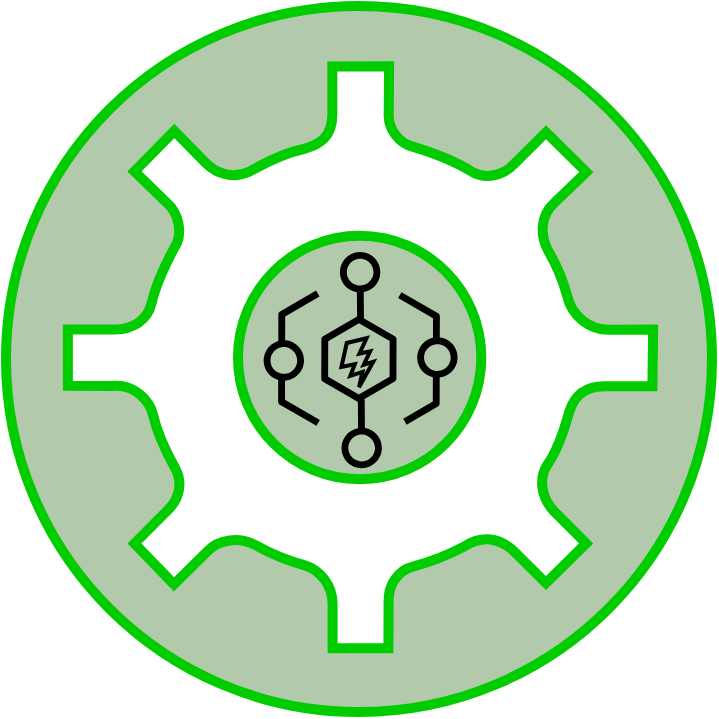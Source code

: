 <mxfile version="14.1.8" type="device" pages="2"><diagram id="6rkOaw4A48Qw9w1Z3nxW" name="Icon"><mxGraphModel dx="1463" dy="859" grid="1" gridSize="10" guides="1" tooltips="1" connect="1" arrows="1" fold="1" page="1" pageScale="1" pageWidth="827" pageHeight="1169" math="0" shadow="0"><root><mxCell id="0"/><mxCell id="1" parent="0"/><mxCell id="EHSVIL4ZSp7OKEPOrRCr-19" value="" style="pointerEvents=1;shadow=0;dashed=0;html=1;aspect=fixed;labelPosition=center;verticalLabelPosition=bottom;verticalAlign=top;align=center;outlineConnect=0;shape=mxgraph.vvd.vrealize_automation;fontSize=7;fillColor=#B2C9AB;fontColor=#46495D;sketch=0;strokeWidth=5;strokeColor=#00CC00;" parent="1" vertex="1"><mxGeometry x="80" y="40" width="353" height="353" as="geometry"/></mxCell><mxCell id="EHSVIL4ZSp7OKEPOrRCr-29" value="" style="outlineConnect=0;gradientDirection=north;verticalLabelPosition=bottom;verticalAlign=top;align=center;html=1;fontSize=12;fontStyle=0;aspect=fixed;shape=mxgraph.aws4.resourceIcon;resIcon=mxgraph.aws4.eventbridge;strokeWidth=2;perimeterSpacing=6;fillColor=none;rotation=30;sketch=0;shadow=0;strokeColor=none;" parent="1" vertex="1"><mxGeometry x="196.5" y="156.5" width="120" height="120" as="geometry"/></mxCell><mxCell id="4DYg7oAZ-KKiqGw3GMHS-10" value="" style="verticalLabelPosition=bottom;verticalAlign=top;html=1;shape=mxgraph.basic.flash;strokeWidth=2;rotation=-45;aspect=fixed;fillColor=none;" vertex="1" parent="1"><mxGeometry x="246.5" y="206.5" width="20" height="20" as="geometry"/></mxCell></root></mxGraphModel></diagram><diagram name="EyeIcon" id="RiNcswgIFosHiFmnt4E6"><mxGraphModel dx="2062" dy="832" grid="1" gridSize="10" guides="1" tooltips="1" connect="1" arrows="1" fold="1" page="1" pageScale="1" pageWidth="827" pageHeight="1169" math="0" shadow="0"><root><mxCell id="PxyMNO4_VEsyCprNxlQM-0"/><mxCell id="PxyMNO4_VEsyCprNxlQM-1" parent="PxyMNO4_VEsyCprNxlQM-0"/><mxCell id="PxyMNO4_VEsyCprNxlQM-2" value="" style="pointerEvents=1;shadow=0;dashed=0;html=1;aspect=fixed;labelPosition=center;verticalLabelPosition=bottom;verticalAlign=top;align=center;outlineConnect=0;shape=mxgraph.vvd.vrealize_automation;fontSize=7;fillColor=#B2C9AB;fontColor=#46495D;sketch=0;strokeWidth=5;strokeColor=#00CC00;" vertex="1" parent="PxyMNO4_VEsyCprNxlQM-1"><mxGeometry x="220" y="60" width="353" height="353" as="geometry"/></mxCell><mxCell id="PxyMNO4_VEsyCprNxlQM-9" value="" style="html=1;verticalLabelPosition=bottom;align=center;labelBackgroundColor=#ffffff;verticalAlign=top;strokeWidth=10;shadow=0;dashed=0;shape=mxgraph.ios7.icons.eye;opacity=50;aspect=fixed;fillColor=#000000;" vertex="1" parent="PxyMNO4_VEsyCprNxlQM-1"><mxGeometry x="346.5" y="213.0" width="100" height="47" as="geometry"/></mxCell></root></mxGraphModel></diagram></mxfile>